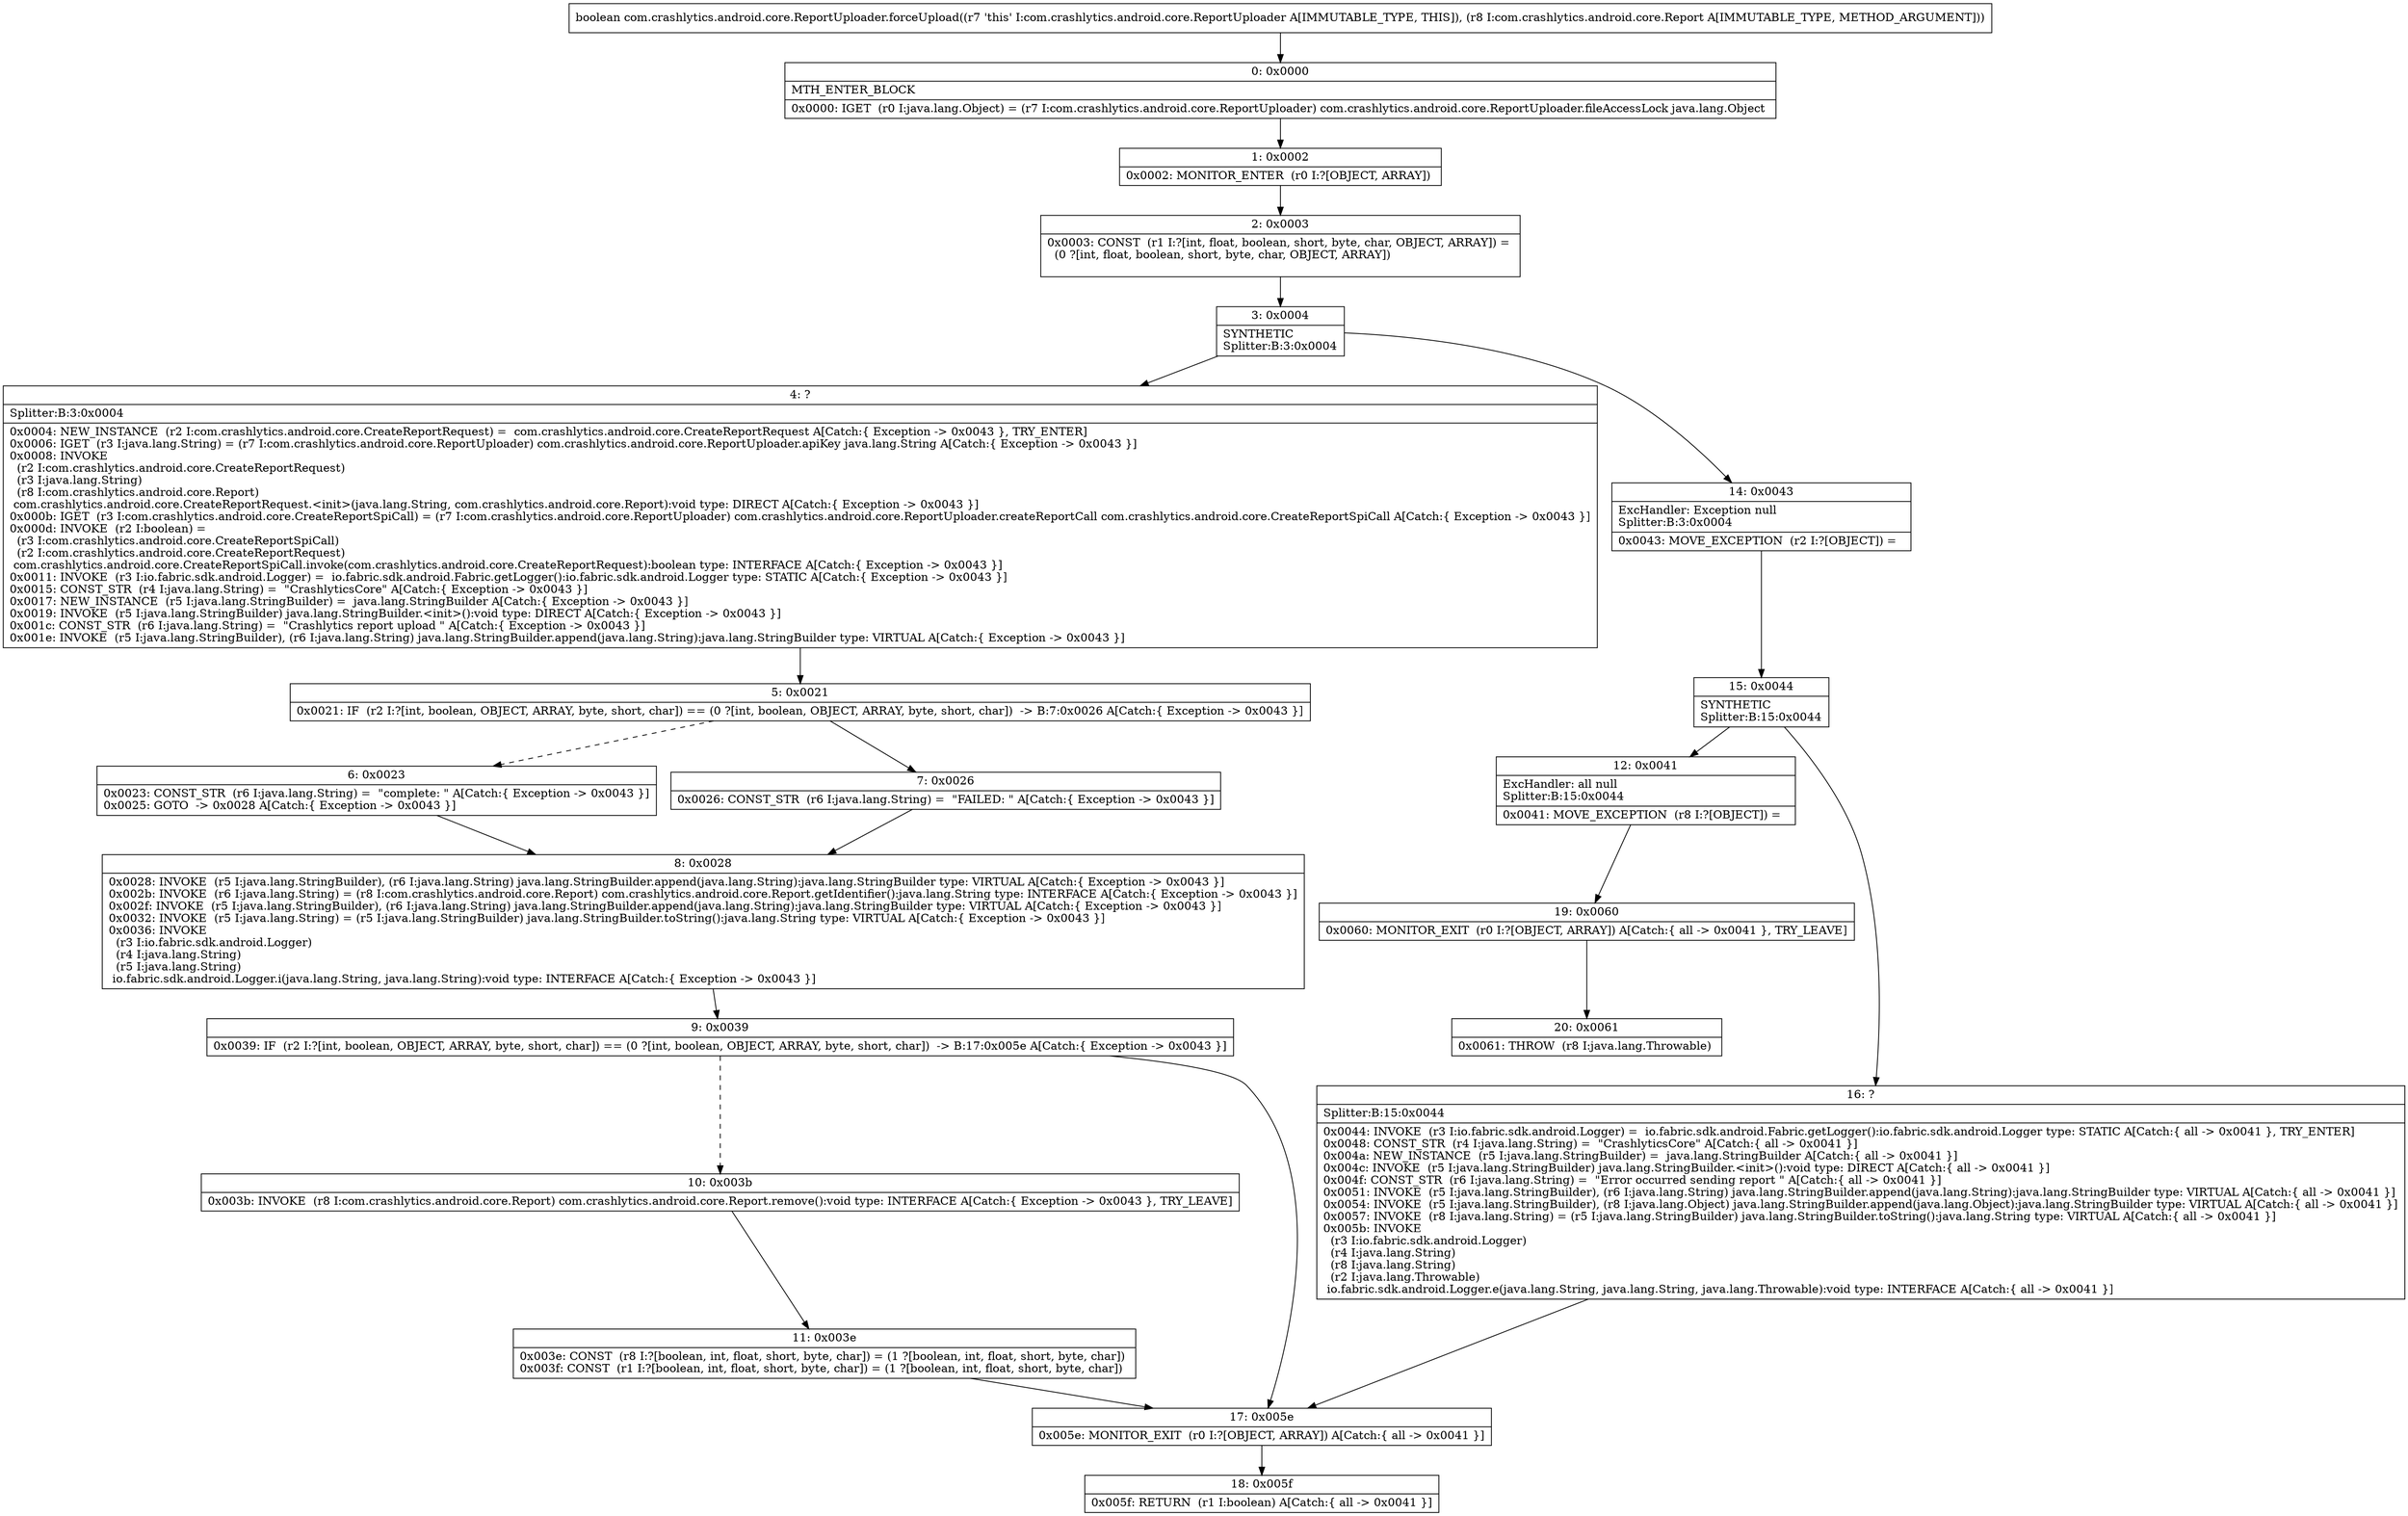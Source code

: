 digraph "CFG forcom.crashlytics.android.core.ReportUploader.forceUpload(Lcom\/crashlytics\/android\/core\/Report;)Z" {
Node_0 [shape=record,label="{0\:\ 0x0000|MTH_ENTER_BLOCK\l|0x0000: IGET  (r0 I:java.lang.Object) = (r7 I:com.crashlytics.android.core.ReportUploader) com.crashlytics.android.core.ReportUploader.fileAccessLock java.lang.Object \l}"];
Node_1 [shape=record,label="{1\:\ 0x0002|0x0002: MONITOR_ENTER  (r0 I:?[OBJECT, ARRAY]) \l}"];
Node_2 [shape=record,label="{2\:\ 0x0003|0x0003: CONST  (r1 I:?[int, float, boolean, short, byte, char, OBJECT, ARRAY]) = \l  (0 ?[int, float, boolean, short, byte, char, OBJECT, ARRAY])\l \l}"];
Node_3 [shape=record,label="{3\:\ 0x0004|SYNTHETIC\lSplitter:B:3:0x0004\l}"];
Node_4 [shape=record,label="{4\:\ ?|Splitter:B:3:0x0004\l|0x0004: NEW_INSTANCE  (r2 I:com.crashlytics.android.core.CreateReportRequest) =  com.crashlytics.android.core.CreateReportRequest A[Catch:\{ Exception \-\> 0x0043 \}, TRY_ENTER]\l0x0006: IGET  (r3 I:java.lang.String) = (r7 I:com.crashlytics.android.core.ReportUploader) com.crashlytics.android.core.ReportUploader.apiKey java.lang.String A[Catch:\{ Exception \-\> 0x0043 \}]\l0x0008: INVOKE  \l  (r2 I:com.crashlytics.android.core.CreateReportRequest)\l  (r3 I:java.lang.String)\l  (r8 I:com.crashlytics.android.core.Report)\l com.crashlytics.android.core.CreateReportRequest.\<init\>(java.lang.String, com.crashlytics.android.core.Report):void type: DIRECT A[Catch:\{ Exception \-\> 0x0043 \}]\l0x000b: IGET  (r3 I:com.crashlytics.android.core.CreateReportSpiCall) = (r7 I:com.crashlytics.android.core.ReportUploader) com.crashlytics.android.core.ReportUploader.createReportCall com.crashlytics.android.core.CreateReportSpiCall A[Catch:\{ Exception \-\> 0x0043 \}]\l0x000d: INVOKE  (r2 I:boolean) = \l  (r3 I:com.crashlytics.android.core.CreateReportSpiCall)\l  (r2 I:com.crashlytics.android.core.CreateReportRequest)\l com.crashlytics.android.core.CreateReportSpiCall.invoke(com.crashlytics.android.core.CreateReportRequest):boolean type: INTERFACE A[Catch:\{ Exception \-\> 0x0043 \}]\l0x0011: INVOKE  (r3 I:io.fabric.sdk.android.Logger) =  io.fabric.sdk.android.Fabric.getLogger():io.fabric.sdk.android.Logger type: STATIC A[Catch:\{ Exception \-\> 0x0043 \}]\l0x0015: CONST_STR  (r4 I:java.lang.String) =  \"CrashlyticsCore\" A[Catch:\{ Exception \-\> 0x0043 \}]\l0x0017: NEW_INSTANCE  (r5 I:java.lang.StringBuilder) =  java.lang.StringBuilder A[Catch:\{ Exception \-\> 0x0043 \}]\l0x0019: INVOKE  (r5 I:java.lang.StringBuilder) java.lang.StringBuilder.\<init\>():void type: DIRECT A[Catch:\{ Exception \-\> 0x0043 \}]\l0x001c: CONST_STR  (r6 I:java.lang.String) =  \"Crashlytics report upload \" A[Catch:\{ Exception \-\> 0x0043 \}]\l0x001e: INVOKE  (r5 I:java.lang.StringBuilder), (r6 I:java.lang.String) java.lang.StringBuilder.append(java.lang.String):java.lang.StringBuilder type: VIRTUAL A[Catch:\{ Exception \-\> 0x0043 \}]\l}"];
Node_5 [shape=record,label="{5\:\ 0x0021|0x0021: IF  (r2 I:?[int, boolean, OBJECT, ARRAY, byte, short, char]) == (0 ?[int, boolean, OBJECT, ARRAY, byte, short, char])  \-\> B:7:0x0026 A[Catch:\{ Exception \-\> 0x0043 \}]\l}"];
Node_6 [shape=record,label="{6\:\ 0x0023|0x0023: CONST_STR  (r6 I:java.lang.String) =  \"complete: \" A[Catch:\{ Exception \-\> 0x0043 \}]\l0x0025: GOTO  \-\> 0x0028 A[Catch:\{ Exception \-\> 0x0043 \}]\l}"];
Node_7 [shape=record,label="{7\:\ 0x0026|0x0026: CONST_STR  (r6 I:java.lang.String) =  \"FAILED: \" A[Catch:\{ Exception \-\> 0x0043 \}]\l}"];
Node_8 [shape=record,label="{8\:\ 0x0028|0x0028: INVOKE  (r5 I:java.lang.StringBuilder), (r6 I:java.lang.String) java.lang.StringBuilder.append(java.lang.String):java.lang.StringBuilder type: VIRTUAL A[Catch:\{ Exception \-\> 0x0043 \}]\l0x002b: INVOKE  (r6 I:java.lang.String) = (r8 I:com.crashlytics.android.core.Report) com.crashlytics.android.core.Report.getIdentifier():java.lang.String type: INTERFACE A[Catch:\{ Exception \-\> 0x0043 \}]\l0x002f: INVOKE  (r5 I:java.lang.StringBuilder), (r6 I:java.lang.String) java.lang.StringBuilder.append(java.lang.String):java.lang.StringBuilder type: VIRTUAL A[Catch:\{ Exception \-\> 0x0043 \}]\l0x0032: INVOKE  (r5 I:java.lang.String) = (r5 I:java.lang.StringBuilder) java.lang.StringBuilder.toString():java.lang.String type: VIRTUAL A[Catch:\{ Exception \-\> 0x0043 \}]\l0x0036: INVOKE  \l  (r3 I:io.fabric.sdk.android.Logger)\l  (r4 I:java.lang.String)\l  (r5 I:java.lang.String)\l io.fabric.sdk.android.Logger.i(java.lang.String, java.lang.String):void type: INTERFACE A[Catch:\{ Exception \-\> 0x0043 \}]\l}"];
Node_9 [shape=record,label="{9\:\ 0x0039|0x0039: IF  (r2 I:?[int, boolean, OBJECT, ARRAY, byte, short, char]) == (0 ?[int, boolean, OBJECT, ARRAY, byte, short, char])  \-\> B:17:0x005e A[Catch:\{ Exception \-\> 0x0043 \}]\l}"];
Node_10 [shape=record,label="{10\:\ 0x003b|0x003b: INVOKE  (r8 I:com.crashlytics.android.core.Report) com.crashlytics.android.core.Report.remove():void type: INTERFACE A[Catch:\{ Exception \-\> 0x0043 \}, TRY_LEAVE]\l}"];
Node_11 [shape=record,label="{11\:\ 0x003e|0x003e: CONST  (r8 I:?[boolean, int, float, short, byte, char]) = (1 ?[boolean, int, float, short, byte, char]) \l0x003f: CONST  (r1 I:?[boolean, int, float, short, byte, char]) = (1 ?[boolean, int, float, short, byte, char]) \l}"];
Node_12 [shape=record,label="{12\:\ 0x0041|ExcHandler: all null\lSplitter:B:15:0x0044\l|0x0041: MOVE_EXCEPTION  (r8 I:?[OBJECT]) =  \l}"];
Node_14 [shape=record,label="{14\:\ 0x0043|ExcHandler: Exception null\lSplitter:B:3:0x0004\l|0x0043: MOVE_EXCEPTION  (r2 I:?[OBJECT]) =  \l}"];
Node_15 [shape=record,label="{15\:\ 0x0044|SYNTHETIC\lSplitter:B:15:0x0044\l}"];
Node_16 [shape=record,label="{16\:\ ?|Splitter:B:15:0x0044\l|0x0044: INVOKE  (r3 I:io.fabric.sdk.android.Logger) =  io.fabric.sdk.android.Fabric.getLogger():io.fabric.sdk.android.Logger type: STATIC A[Catch:\{ all \-\> 0x0041 \}, TRY_ENTER]\l0x0048: CONST_STR  (r4 I:java.lang.String) =  \"CrashlyticsCore\" A[Catch:\{ all \-\> 0x0041 \}]\l0x004a: NEW_INSTANCE  (r5 I:java.lang.StringBuilder) =  java.lang.StringBuilder A[Catch:\{ all \-\> 0x0041 \}]\l0x004c: INVOKE  (r5 I:java.lang.StringBuilder) java.lang.StringBuilder.\<init\>():void type: DIRECT A[Catch:\{ all \-\> 0x0041 \}]\l0x004f: CONST_STR  (r6 I:java.lang.String) =  \"Error occurred sending report \" A[Catch:\{ all \-\> 0x0041 \}]\l0x0051: INVOKE  (r5 I:java.lang.StringBuilder), (r6 I:java.lang.String) java.lang.StringBuilder.append(java.lang.String):java.lang.StringBuilder type: VIRTUAL A[Catch:\{ all \-\> 0x0041 \}]\l0x0054: INVOKE  (r5 I:java.lang.StringBuilder), (r8 I:java.lang.Object) java.lang.StringBuilder.append(java.lang.Object):java.lang.StringBuilder type: VIRTUAL A[Catch:\{ all \-\> 0x0041 \}]\l0x0057: INVOKE  (r8 I:java.lang.String) = (r5 I:java.lang.StringBuilder) java.lang.StringBuilder.toString():java.lang.String type: VIRTUAL A[Catch:\{ all \-\> 0x0041 \}]\l0x005b: INVOKE  \l  (r3 I:io.fabric.sdk.android.Logger)\l  (r4 I:java.lang.String)\l  (r8 I:java.lang.String)\l  (r2 I:java.lang.Throwable)\l io.fabric.sdk.android.Logger.e(java.lang.String, java.lang.String, java.lang.Throwable):void type: INTERFACE A[Catch:\{ all \-\> 0x0041 \}]\l}"];
Node_17 [shape=record,label="{17\:\ 0x005e|0x005e: MONITOR_EXIT  (r0 I:?[OBJECT, ARRAY]) A[Catch:\{ all \-\> 0x0041 \}]\l}"];
Node_18 [shape=record,label="{18\:\ 0x005f|0x005f: RETURN  (r1 I:boolean) A[Catch:\{ all \-\> 0x0041 \}]\l}"];
Node_19 [shape=record,label="{19\:\ 0x0060|0x0060: MONITOR_EXIT  (r0 I:?[OBJECT, ARRAY]) A[Catch:\{ all \-\> 0x0041 \}, TRY_LEAVE]\l}"];
Node_20 [shape=record,label="{20\:\ 0x0061|0x0061: THROW  (r8 I:java.lang.Throwable) \l}"];
MethodNode[shape=record,label="{boolean com.crashlytics.android.core.ReportUploader.forceUpload((r7 'this' I:com.crashlytics.android.core.ReportUploader A[IMMUTABLE_TYPE, THIS]), (r8 I:com.crashlytics.android.core.Report A[IMMUTABLE_TYPE, METHOD_ARGUMENT])) }"];
MethodNode -> Node_0;
Node_0 -> Node_1;
Node_1 -> Node_2;
Node_2 -> Node_3;
Node_3 -> Node_4;
Node_3 -> Node_14;
Node_4 -> Node_5;
Node_5 -> Node_6[style=dashed];
Node_5 -> Node_7;
Node_6 -> Node_8;
Node_7 -> Node_8;
Node_8 -> Node_9;
Node_9 -> Node_10[style=dashed];
Node_9 -> Node_17;
Node_10 -> Node_11;
Node_11 -> Node_17;
Node_12 -> Node_19;
Node_14 -> Node_15;
Node_15 -> Node_16;
Node_15 -> Node_12;
Node_16 -> Node_17;
Node_17 -> Node_18;
Node_19 -> Node_20;
}

